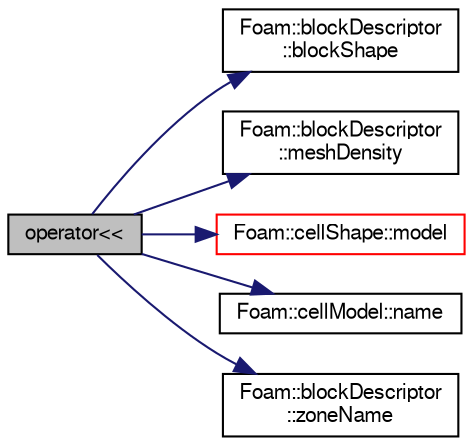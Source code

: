digraph "operator&lt;&lt;"
{
  bgcolor="transparent";
  edge [fontname="FreeSans",fontsize="10",labelfontname="FreeSans",labelfontsize="10"];
  node [fontname="FreeSans",fontsize="10",shape=record];
  rankdir="LR";
  Node7276 [label="operator\<\<",height=0.2,width=0.4,color="black", fillcolor="grey75", style="filled", fontcolor="black"];
  Node7276 -> Node7277 [color="midnightblue",fontsize="10",style="solid",fontname="FreeSans"];
  Node7277 [label="Foam::blockDescriptor\l::blockShape",height=0.2,width=0.4,color="black",URL="$a24714.html#a10f08eda6c2c307a7ce1aef155aa852d",tooltip="Return the block shape. "];
  Node7276 -> Node7278 [color="midnightblue",fontsize="10",style="solid",fontname="FreeSans"];
  Node7278 [label="Foam::blockDescriptor\l::meshDensity",height=0.2,width=0.4,color="black",URL="$a24714.html#a739d5321a1192e626d75c6d49b4499db",tooltip="Return the mesh density (number of cells) in the i,j,k directions. "];
  Node7276 -> Node7279 [color="midnightblue",fontsize="10",style="solid",fontname="FreeSans"];
  Node7279 [label="Foam::cellShape::model",height=0.2,width=0.4,color="red",URL="$a27206.html#a06f3f0d2054234e47c75d656e30b38b5",tooltip="Model reference. "];
  Node7276 -> Node7289 [color="midnightblue",fontsize="10",style="solid",fontname="FreeSans"];
  Node7289 [label="Foam::cellModel::name",height=0.2,width=0.4,color="black",URL="$a27198.html#a51ae053ef677d6c2d35ce01b46089706",tooltip="Return model name. "];
  Node7276 -> Node7290 [color="midnightblue",fontsize="10",style="solid",fontname="FreeSans"];
  Node7290 [label="Foam::blockDescriptor\l::zoneName",height=0.2,width=0.4,color="black",URL="$a24714.html#a3a2121e4f01b5904009f93456d6c36ae",tooltip="Return the (optional) zone name. "];
}
